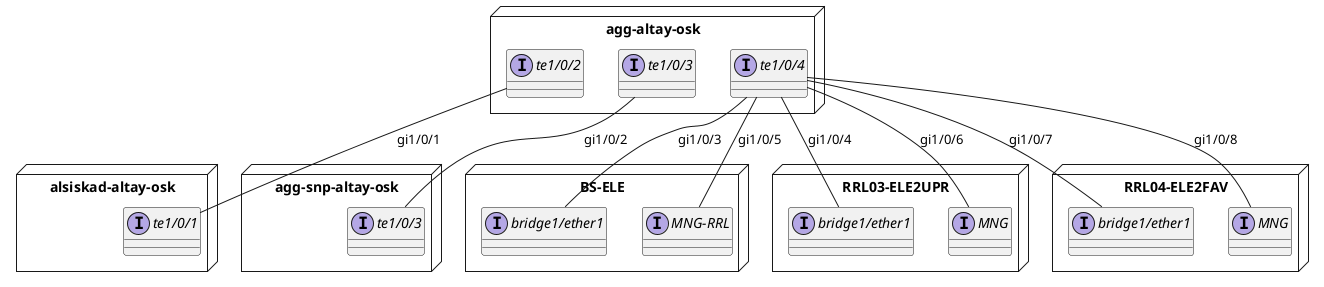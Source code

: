 @startuml LLDP
' Устройство 10.145.5.20
node "agg-altay-osk" as Local {
    interface "te1/0/2" as LocalTe1_0_2
    interface "te1/0/3" as LocalTe1_0_3
    interface "te1/0/4" as LocalTe1_0_4
}

' Устройства, к которым подключено agg-altay-osk
node "alsiskad-altay-osk" as Remote1 {
    interface "te1/0/1" as Remote1Te1_0_1
}

node "agg-snp-altay-osk" as Remote2 {
    interface "te1/0/3" as Remote2Te1_0_3
}

node "BS-ELE" as Remote3 {
    interface "bridge1/ether1" as Remote3Bridge1Ether1
    interface "MNG-RRL" as Remote3MNG_RRL
}

node "RRL03-ELE2UPR" as Remote4 {
    interface "bridge1/ether1" as Remote4Bridge1Ether1
    interface "MNG" as Remote4MNG
}

node "RRL04-ELE2FAV" as Remote5 {
    interface "bridge1/ether1" as Remote5Bridge1Ether1
    interface "MNG" as Remote5MNG
}

' Связи
LocalTe1_0_2 -- Remote1Te1_0_1 : gi1/0/1
LocalTe1_0_3 -- Remote2Te1_0_3 : gi1/0/2
LocalTe1_0_4 -- Remote3Bridge1Ether1 : gi1/0/3
LocalTe1_0_4 -- Remote4Bridge1Ether1 : gi1/0/4
LocalTe1_0_4 -- Remote3MNG_RRL : gi1/0/5
LocalTe1_0_4 -- Remote4MNG : gi1/0/6
LocalTe1_0_4 -- Remote5Bridge1Ether1 : gi1/0/7
LocalTe1_0_4 -- Remote5MNG : gi1/0/8
@enduml
